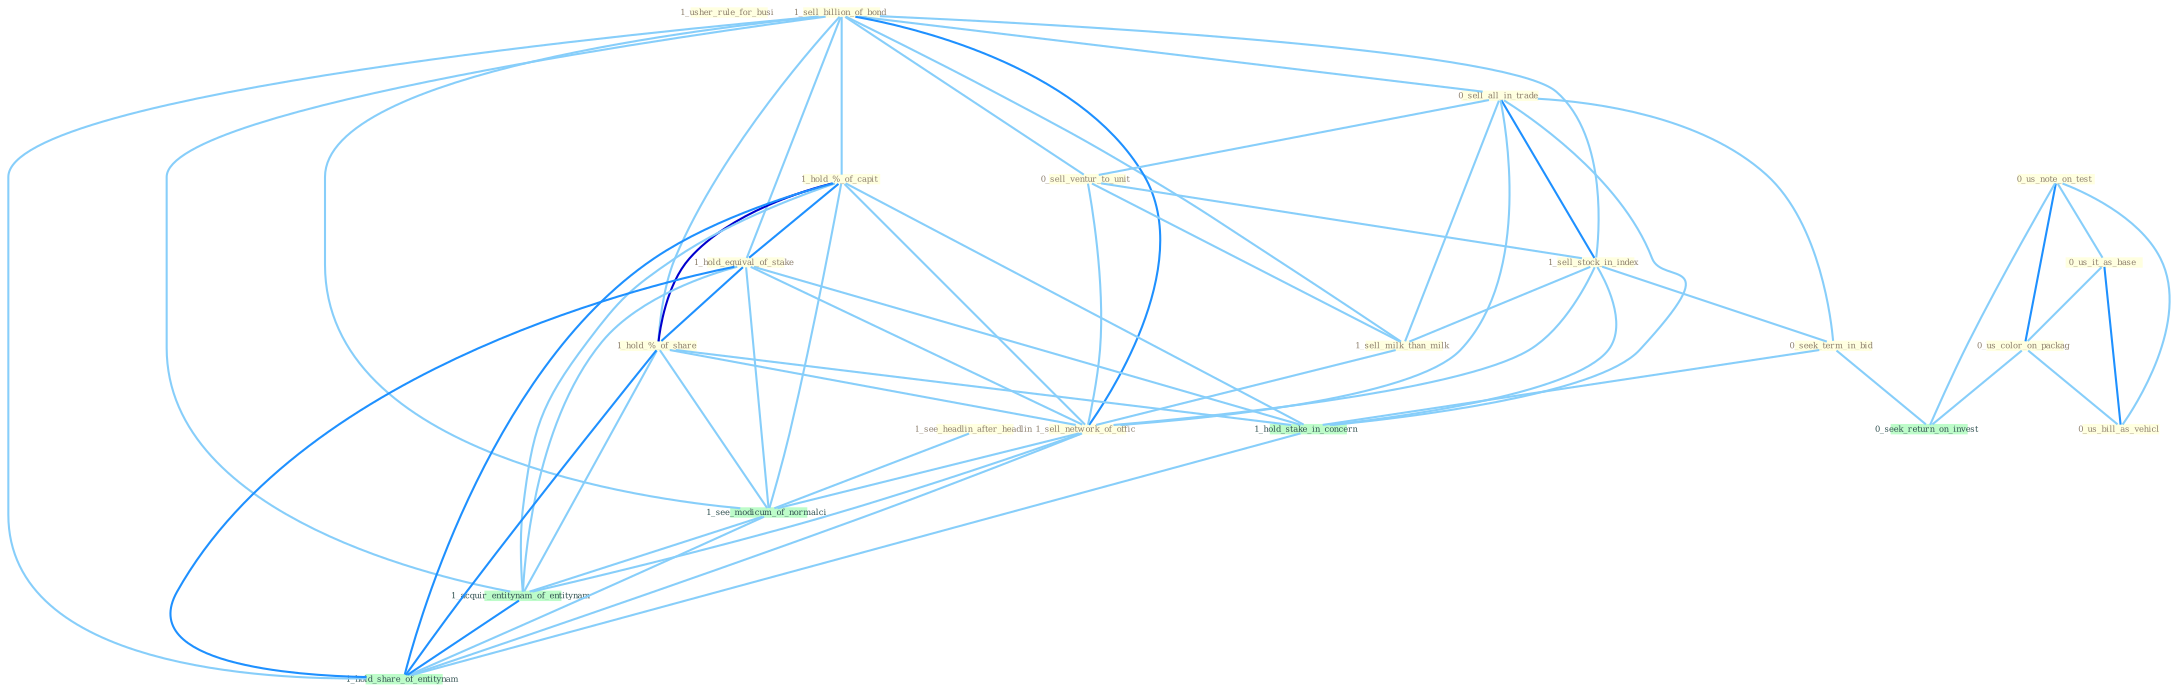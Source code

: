 Graph G{ 
    node
    [shape=polygon,style=filled,width=.5,height=.06,color="#BDFCC9",fixedsize=true,fontsize=4,
    fontcolor="#2f4f4f"];
    {node
    [color="#ffffe0", fontcolor="#8b7d6b"] "1_usher_rule_for_busi " "1_sell_billion_of_bond " "0_us_note_on_test " "0_sell_all_in_trade " "0_sell_ventur_to_unit " "1_hold_%_of_capit " "0_us_it_as_base " "1_hold_equival_of_stake " "1_hold_%_of_share " "1_see_headlin_after_headlin " "1_sell_stock_in_index " "0_us_color_on_packag " "1_sell_milk_than_milk " "0_us_bill_as_vehicl " "0_seek_term_in_bid " "1_sell_network_of_offic "}
{node [color="#fff0f5", fontcolor="#b22222"]}
edge [color="#B0E2FF"];

	"1_sell_billion_of_bond " -- "0_sell_all_in_trade " [w="1", color="#87cefa" ];
	"1_sell_billion_of_bond " -- "0_sell_ventur_to_unit " [w="1", color="#87cefa" ];
	"1_sell_billion_of_bond " -- "1_hold_%_of_capit " [w="1", color="#87cefa" ];
	"1_sell_billion_of_bond " -- "1_hold_equival_of_stake " [w="1", color="#87cefa" ];
	"1_sell_billion_of_bond " -- "1_hold_%_of_share " [w="1", color="#87cefa" ];
	"1_sell_billion_of_bond " -- "1_sell_stock_in_index " [w="1", color="#87cefa" ];
	"1_sell_billion_of_bond " -- "1_sell_milk_than_milk " [w="1", color="#87cefa" ];
	"1_sell_billion_of_bond " -- "1_sell_network_of_offic " [w="2", color="#1e90ff" , len=0.8];
	"1_sell_billion_of_bond " -- "1_see_modicum_of_normalci " [w="1", color="#87cefa" ];
	"1_sell_billion_of_bond " -- "1_acquir_entitynam_of_entitynam " [w="1", color="#87cefa" ];
	"1_sell_billion_of_bond " -- "1_hold_share_of_entitynam " [w="1", color="#87cefa" ];
	"0_us_note_on_test " -- "0_us_it_as_base " [w="1", color="#87cefa" ];
	"0_us_note_on_test " -- "0_us_color_on_packag " [w="2", color="#1e90ff" , len=0.8];
	"0_us_note_on_test " -- "0_us_bill_as_vehicl " [w="1", color="#87cefa" ];
	"0_us_note_on_test " -- "0_seek_return_on_invest " [w="1", color="#87cefa" ];
	"0_sell_all_in_trade " -- "0_sell_ventur_to_unit " [w="1", color="#87cefa" ];
	"0_sell_all_in_trade " -- "1_sell_stock_in_index " [w="2", color="#1e90ff" , len=0.8];
	"0_sell_all_in_trade " -- "1_sell_milk_than_milk " [w="1", color="#87cefa" ];
	"0_sell_all_in_trade " -- "0_seek_term_in_bid " [w="1", color="#87cefa" ];
	"0_sell_all_in_trade " -- "1_sell_network_of_offic " [w="1", color="#87cefa" ];
	"0_sell_all_in_trade " -- "1_hold_stake_in_concern " [w="1", color="#87cefa" ];
	"0_sell_ventur_to_unit " -- "1_sell_stock_in_index " [w="1", color="#87cefa" ];
	"0_sell_ventur_to_unit " -- "1_sell_milk_than_milk " [w="1", color="#87cefa" ];
	"0_sell_ventur_to_unit " -- "1_sell_network_of_offic " [w="1", color="#87cefa" ];
	"1_hold_%_of_capit " -- "1_hold_equival_of_stake " [w="2", color="#1e90ff" , len=0.8];
	"1_hold_%_of_capit " -- "1_hold_%_of_share " [w="3", color="#0000cd" , len=0.6];
	"1_hold_%_of_capit " -- "1_sell_network_of_offic " [w="1", color="#87cefa" ];
	"1_hold_%_of_capit " -- "1_hold_stake_in_concern " [w="1", color="#87cefa" ];
	"1_hold_%_of_capit " -- "1_see_modicum_of_normalci " [w="1", color="#87cefa" ];
	"1_hold_%_of_capit " -- "1_acquir_entitynam_of_entitynam " [w="1", color="#87cefa" ];
	"1_hold_%_of_capit " -- "1_hold_share_of_entitynam " [w="2", color="#1e90ff" , len=0.8];
	"0_us_it_as_base " -- "0_us_color_on_packag " [w="1", color="#87cefa" ];
	"0_us_it_as_base " -- "0_us_bill_as_vehicl " [w="2", color="#1e90ff" , len=0.8];
	"1_hold_equival_of_stake " -- "1_hold_%_of_share " [w="2", color="#1e90ff" , len=0.8];
	"1_hold_equival_of_stake " -- "1_sell_network_of_offic " [w="1", color="#87cefa" ];
	"1_hold_equival_of_stake " -- "1_hold_stake_in_concern " [w="1", color="#87cefa" ];
	"1_hold_equival_of_stake " -- "1_see_modicum_of_normalci " [w="1", color="#87cefa" ];
	"1_hold_equival_of_stake " -- "1_acquir_entitynam_of_entitynam " [w="1", color="#87cefa" ];
	"1_hold_equival_of_stake " -- "1_hold_share_of_entitynam " [w="2", color="#1e90ff" , len=0.8];
	"1_hold_%_of_share " -- "1_sell_network_of_offic " [w="1", color="#87cefa" ];
	"1_hold_%_of_share " -- "1_hold_stake_in_concern " [w="1", color="#87cefa" ];
	"1_hold_%_of_share " -- "1_see_modicum_of_normalci " [w="1", color="#87cefa" ];
	"1_hold_%_of_share " -- "1_acquir_entitynam_of_entitynam " [w="1", color="#87cefa" ];
	"1_hold_%_of_share " -- "1_hold_share_of_entitynam " [w="2", color="#1e90ff" , len=0.8];
	"1_see_headlin_after_headlin " -- "1_see_modicum_of_normalci " [w="1", color="#87cefa" ];
	"1_sell_stock_in_index " -- "1_sell_milk_than_milk " [w="1", color="#87cefa" ];
	"1_sell_stock_in_index " -- "0_seek_term_in_bid " [w="1", color="#87cefa" ];
	"1_sell_stock_in_index " -- "1_sell_network_of_offic " [w="1", color="#87cefa" ];
	"1_sell_stock_in_index " -- "1_hold_stake_in_concern " [w="1", color="#87cefa" ];
	"0_us_color_on_packag " -- "0_us_bill_as_vehicl " [w="1", color="#87cefa" ];
	"0_us_color_on_packag " -- "0_seek_return_on_invest " [w="1", color="#87cefa" ];
	"1_sell_milk_than_milk " -- "1_sell_network_of_offic " [w="1", color="#87cefa" ];
	"0_seek_term_in_bid " -- "1_hold_stake_in_concern " [w="1", color="#87cefa" ];
	"0_seek_term_in_bid " -- "0_seek_return_on_invest " [w="1", color="#87cefa" ];
	"1_sell_network_of_offic " -- "1_see_modicum_of_normalci " [w="1", color="#87cefa" ];
	"1_sell_network_of_offic " -- "1_acquir_entitynam_of_entitynam " [w="1", color="#87cefa" ];
	"1_sell_network_of_offic " -- "1_hold_share_of_entitynam " [w="1", color="#87cefa" ];
	"1_hold_stake_in_concern " -- "1_hold_share_of_entitynam " [w="1", color="#87cefa" ];
	"1_see_modicum_of_normalci " -- "1_acquir_entitynam_of_entitynam " [w="1", color="#87cefa" ];
	"1_see_modicum_of_normalci " -- "1_hold_share_of_entitynam " [w="1", color="#87cefa" ];
	"1_acquir_entitynam_of_entitynam " -- "1_hold_share_of_entitynam " [w="2", color="#1e90ff" , len=0.8];
}